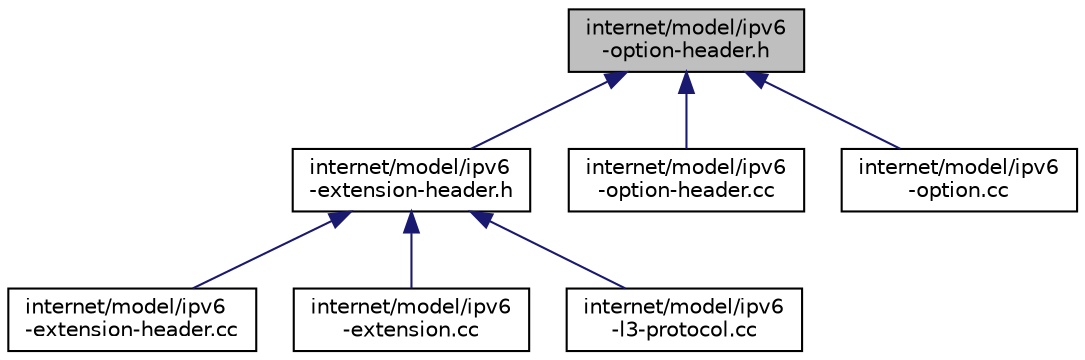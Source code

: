 digraph "internet/model/ipv6-option-header.h"
{
  edge [fontname="Helvetica",fontsize="10",labelfontname="Helvetica",labelfontsize="10"];
  node [fontname="Helvetica",fontsize="10",shape=record];
  Node1 [label="internet/model/ipv6\l-option-header.h",height=0.2,width=0.4,color="black", fillcolor="grey75", style="filled", fontcolor="black"];
  Node1 -> Node2 [dir="back",color="midnightblue",fontsize="10",style="solid"];
  Node2 [label="internet/model/ipv6\l-extension-header.h",height=0.2,width=0.4,color="black", fillcolor="white", style="filled",URL="$d2/d13/ipv6-extension-header_8h.html"];
  Node2 -> Node3 [dir="back",color="midnightblue",fontsize="10",style="solid"];
  Node3 [label="internet/model/ipv6\l-extension-header.cc",height=0.2,width=0.4,color="black", fillcolor="white", style="filled",URL="$d2/dc5/ipv6-extension-header_8cc.html"];
  Node2 -> Node4 [dir="back",color="midnightblue",fontsize="10",style="solid"];
  Node4 [label="internet/model/ipv6\l-extension.cc",height=0.2,width=0.4,color="black", fillcolor="white", style="filled",URL="$d6/d25/ipv6-extension_8cc.html"];
  Node2 -> Node5 [dir="back",color="midnightblue",fontsize="10",style="solid"];
  Node5 [label="internet/model/ipv6\l-l3-protocol.cc",height=0.2,width=0.4,color="black", fillcolor="white", style="filled",URL="$de/d69/ipv6-l3-protocol_8cc.html"];
  Node1 -> Node6 [dir="back",color="midnightblue",fontsize="10",style="solid"];
  Node6 [label="internet/model/ipv6\l-option-header.cc",height=0.2,width=0.4,color="black", fillcolor="white", style="filled",URL="$dd/dc7/ipv6-option-header_8cc.html"];
  Node1 -> Node7 [dir="back",color="midnightblue",fontsize="10",style="solid"];
  Node7 [label="internet/model/ipv6\l-option.cc",height=0.2,width=0.4,color="black", fillcolor="white", style="filled",URL="$d1/de1/ipv6-option_8cc.html"];
}
